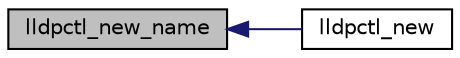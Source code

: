digraph G
{
  edge [fontname="Helvetica",fontsize="10",labelfontname="Helvetica",labelfontsize="10"];
  node [fontname="Helvetica",fontsize="10",shape=record];
  rankdir="LR";
  Node1 [label="lldpctl_new_name",height=0.2,width=0.4,color="black", fillcolor="grey75", style="filled" fontcolor="black"];
  Node1 -> Node2 [dir="back",color="midnightblue",fontsize="10",style="solid",fontname="Helvetica"];
  Node2 [label="lldpctl_new",height=0.2,width=0.4,color="black", fillcolor="white", style="filled",URL="$group__lldpctl__connection.html#gabe60f85d3df83aa2154e5ddd9128ce3d"];
}
